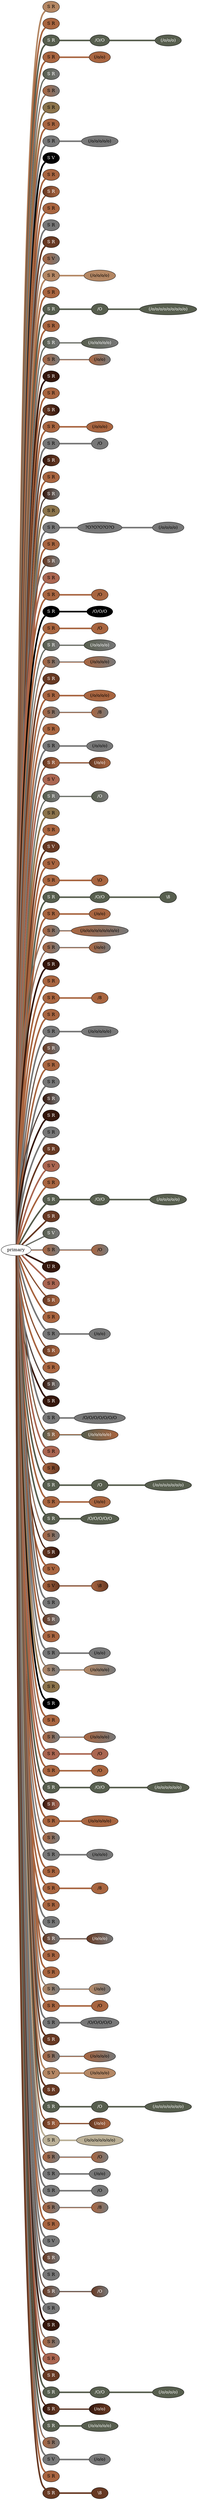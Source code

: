 graph {
 graph [rankdir=LR]
"1" [qtype="pendant_node", pendant_colors="#B48764", pendant_ply="S", pendant_attach="R", pendant_length="28.0", label="S R", style=filled, fillcolor="#B48764", fontcolor="#000000"]
"primary" -- "1" [qtype="pendant_link",penwidth=5,color="#B48764"]
"2" [qtype="pendant_node", pendant_colors="#A86540", pendant_ply="S", pendant_attach="R", pendant_length="21.0", label="S R", style=filled, fillcolor="#A86540", fontcolor="#000000"]
"primary" -- "2" [qtype="pendant_link",penwidth=5,color="#A86540"]
"3" [qtype="pendant_node", pendant_colors="#575E4E", pendant_ply="S", pendant_attach="R", pendant_length="37.0", label="S R", style=filled, fillcolor="#575E4E", fontcolor="#ffffff"]
"primary" -- "3" [qtype="pendant_link",penwidth=5,color="#575E4E"]
"3:0" [qtype="knot_node", knot_value="2", knot_type="S", knot_position="13.0", knot_spin="S", label="/O/O", style=filled, fillcolor="#575E4E" , fontcolor="#ffffff"]
"3" -- "3:0" [qtype="knot_link",penwidth=5,color="#575E4E"]
"3:1" [qtype="knot_node", knot_value="3", knot_type="L", knot_position="35.5", knot_spin="S", label="(/o/o/o)", style=filled, fillcolor="#575E4E" , fontcolor="#ffffff"]
"3:0" -- "3:1" [qtype="knot_link",penwidth=5,color="#575E4E"]
"4" [qtype="pendant_node", pendant_colors="#A86540", pendant_ply="S", pendant_attach="R", pendant_length="54.5", label="S R", style=filled, fillcolor="#A86540", fontcolor="#000000"]
"primary" -- "4" [qtype="pendant_link",penwidth=5,color="#A86540"]
"4:0" [qtype="knot_node", knot_value="2", knot_type="L", knot_position="36.0", knot_spin="S", label="(/o/o)", style=filled, fillcolor="#A86540" , fontcolor="#000000"]
"4" -- "4:0" [qtype="knot_link",penwidth=5,color="#A86540"]
"5" [qtype="pendant_node", pendant_colors="#575E4E:#777777", pendant_ply="S", pendant_attach="R", pendant_length="29.0", label="S R", style=filled, fillcolor="#575E4E:#777777", fontcolor="#ffffff"]
"primary" -- "5" [qtype="pendant_link",penwidth=2,color="#575E4E:#777777"]
"6" [qtype="pendant_node", pendant_colors="#A86540:#777777", pendant_ply="S", pendant_attach="R", pendant_length="24.0", label="S R", style=filled, fillcolor="#A86540:#777777", fontcolor="#000000"]
"primary" -- "6" [qtype="pendant_link",penwidth=2,color="#A86540:#777777"]
"7" [qtype="pendant_node", pendant_colors="#8B734B", pendant_ply="S", pendant_attach="R", pendant_length="26.5", label="S R", style=filled, fillcolor="#8B734B", fontcolor="#000000"]
"primary" -- "7" [qtype="pendant_link",penwidth=5,color="#8B734B"]
"8" [qtype="pendant_node", pendant_colors="#A86540", pendant_ply="S", pendant_attach="R", pendant_length="33.0", label="S R", style=filled, fillcolor="#A86540", fontcolor="#000000"]
"primary" -- "8" [qtype="pendant_link",penwidth=5,color="#A86540"]
"9" [qtype="pendant_node", pendant_colors="#777777", pendant_ply="S", pendant_attach="R", pendant_length="52.5", label="S R", style=filled, fillcolor="#777777", fontcolor="#000000"]
"primary" -- "9" [qtype="pendant_link",penwidth=5,color="#777777"]
"9:0" [qtype="knot_node", knot_value="5", knot_type="L", knot_position="34.0", knot_spin="S", label="(/o/o/o/o/o)", style=filled, fillcolor="#777777" , fontcolor="#000000"]
"9" -- "9:0" [qtype="knot_link",penwidth=5,color="#777777"]
"10" [qtype="pendant_node", pendant_colors="#000000", pendant_ply="S", pendant_attach="V", pendant_length="2.5", label="S V", style=filled, fillcolor="#000000", fontcolor="#ffffff"]
"primary" -- "10" [qtype="pendant_link",penwidth=5,color="#000000"]
"11" [qtype="pendant_node", pendant_colors="#A86540", pendant_ply="S", pendant_attach="R", pendant_length="9.0", label="S R", style=filled, fillcolor="#A86540", fontcolor="#000000"]
"primary" -- "11" [qtype="pendant_link",penwidth=5,color="#A86540"]
"12" [qtype="pendant_node", pendant_colors="#673923:#A86540", pendant_ply="S", pendant_attach="R", pendant_length="3.0", label="S R", style=filled, fillcolor="#673923:#A86540", fontcolor="#ffffff"]
"primary" -- "12" [qtype="pendant_link",penwidth=2,color="#673923:#A86540"]
"13" [qtype="pendant_node", pendant_colors="#A86540", pendant_ply="S", pendant_attach="R", pendant_length="0.5", label="S R", style=filled, fillcolor="#A86540", fontcolor="#000000"]
"primary" -- "13" [qtype="pendant_link",penwidth=5,color="#A86540"]
"14" [qtype="pendant_node", pendant_colors="#777777", pendant_ply="S", pendant_attach="R", pendant_length="4.5", label="S R", style=filled, fillcolor="#777777", fontcolor="#000000"]
"primary" -- "14" [qtype="pendant_link",penwidth=5,color="#777777"]
"15" [qtype="pendant_node", pendant_colors="#673923", pendant_ply="S", pendant_attach="R", pendant_length="5.0", label="S R", style=filled, fillcolor="#673923", fontcolor="#ffffff"]
"primary" -- "15" [qtype="pendant_link",penwidth=5,color="#673923"]
"16" [qtype="pendant_node", pendant_colors="#A86540:#777777", pendant_ply="S", pendant_attach="V", pendant_length="29.0", label="S V", style=filled, fillcolor="#A86540:#777777", fontcolor="#000000"]
"primary" -- "16" [qtype="pendant_link",penwidth=2,color="#A86540:#777777"]
"17" [qtype="pendant_node", pendant_colors="#B48764", pendant_ply="S", pendant_attach="R", pendant_length="40.0", label="S R", style=filled, fillcolor="#B48764", fontcolor="#000000"]
"primary" -- "17" [qtype="pendant_link",penwidth=5,color="#B48764"]
"17:0" [qtype="knot_node", knot_value="4", knot_type="L", knot_position="35.5", knot_spin="S", label="(/o/o/o/o)", style=filled, fillcolor="#B48764" , fontcolor="#000000"]
"17" -- "17:0" [qtype="knot_link",penwidth=5,color="#B48764"]
"18" [qtype="pendant_node", pendant_colors="#A86540", pendant_ply="S", pendant_attach="R", pendant_length="1.5", label="S R", style=filled, fillcolor="#A86540", fontcolor="#000000"]
"primary" -- "18" [qtype="pendant_link",penwidth=5,color="#A86540"]
"19" [qtype="pendant_node", pendant_colors="#575E4E", pendant_ply="S", pendant_attach="R", pendant_length="52.0", label="S R", style=filled, fillcolor="#575E4E", fontcolor="#ffffff"]
"primary" -- "19" [qtype="pendant_link",penwidth=5,color="#575E4E"]
"19:0" [qtype="knot_node", knot_value="1", knot_type="S", knot_position="13.0", knot_spin="S", label="/O", style=filled, fillcolor="#575E4E" , fontcolor="#ffffff"]
"19" -- "19:0" [qtype="knot_link",penwidth=5,color="#575E4E"]
"19:1" [qtype="knot_node", knot_value="9", knot_type="L", knot_position="32.0", knot_spin="S", label="(/o/o/o/o/o/o/o/o/o)", style=filled, fillcolor="#575E4E" , fontcolor="#ffffff"]
"19:0" -- "19:1" [qtype="knot_link",penwidth=5,color="#575E4E"]
"20" [qtype="pendant_node", pendant_colors="#A86540", pendant_ply="S", pendant_attach="R", pendant_length="48.0", label="S R", style=filled, fillcolor="#A86540", fontcolor="#000000"]
"primary" -- "20" [qtype="pendant_link",penwidth=5,color="#A86540"]
"21" [qtype="pendant_node", pendant_colors="#575E4E:#777777", pendant_ply="S", pendant_attach="R", pendant_length="42.5", label="S R", style=filled, fillcolor="#575E4E:#777777", fontcolor="#ffffff"]
"primary" -- "21" [qtype="pendant_link",penwidth=2,color="#575E4E:#777777"]
"21:0" [qtype="knot_node", knot_value="5", knot_type="L", knot_position="36.5", knot_spin="S", label="(/o/o/o/o/o)", style=filled, fillcolor="#575E4E:#777777" , fontcolor="#ffffff"]
"21" -- "21:0" [qtype="knot_link",penwidth=2,color="#575E4E:#777777"]
"22" [qtype="pendant_node", pendant_colors="#A86540:#777777", pendant_ply="S", pendant_attach="R", pendant_length="40.0", label="S R", style=filled, fillcolor="#A86540:#777777", fontcolor="#000000"]
"primary" -- "22" [qtype="pendant_link",penwidth=2,color="#A86540:#777777"]
"22:0" [qtype="knot_node", knot_value="2", knot_type="L", knot_position="36.0", knot_spin="S", label="(/o/o)", style=filled, fillcolor="#A86540:#777777" , fontcolor="#000000"]
"22" -- "22:0" [qtype="knot_link",penwidth=2,color="#A86540:#777777"]
"23" [qtype="pendant_node", pendant_colors="#35170C", pendant_ply="S", pendant_attach="R", pendant_length="19.0", label="S R", style=filled, fillcolor="#35170C", fontcolor="#ffffff"]
"primary" -- "23" [qtype="pendant_link",penwidth=5,color="#35170C"]
"24" [qtype="pendant_node", pendant_colors="#A86540", pendant_ply="S", pendant_attach="R", pendant_length="2.0", label="S R", style=filled, fillcolor="#A86540", fontcolor="#000000"]
"primary" -- "24" [qtype="pendant_link",penwidth=5,color="#A86540"]
"25" [qtype="pendant_node", pendant_colors="#673923:#35170C", pendant_ply="S", pendant_attach="R", pendant_length="4.0", label="S R", style=filled, fillcolor="#673923:#35170C", fontcolor="#ffffff"]
"primary" -- "25" [qtype="pendant_link",penwidth=2,color="#673923:#35170C"]
"26" [qtype="pendant_node", pendant_colors="#A86540", pendant_ply="S", pendant_attach="R", pendant_length="44.0", label="S R", style=filled, fillcolor="#A86540", fontcolor="#000000"]
"primary" -- "26" [qtype="pendant_link",penwidth=5,color="#A86540"]
"26:0" [qtype="knot_node", knot_value="3", knot_type="L", knot_position="33.0", knot_spin="S", label="(/o/o/o)", style=filled, fillcolor="#A86540" , fontcolor="#000000"]
"26" -- "26:0" [qtype="knot_link",penwidth=5,color="#A86540"]
"27" [qtype="pendant_node", pendant_colors="#777777", pendant_ply="S", pendant_attach="R", pendant_length="52.0", label="S R", style=filled, fillcolor="#777777", fontcolor="#000000"]
"primary" -- "27" [qtype="pendant_link",penwidth=5,color="#777777"]
"27:0" [qtype="knot_node", knot_value="1", knot_type="S", knot_position="34.5", knot_spin="S", label="/O", style=filled, fillcolor="#777777" , fontcolor="#000000"]
"27" -- "27:0" [qtype="knot_link",penwidth=5,color="#777777"]
"28" [qtype="pendant_node", pendant_colors="#35170C:#673923", pendant_ply="S", pendant_attach="R", pendant_length="10.0", label="S R", style=filled, fillcolor="#35170C:#673923", fontcolor="#ffffff"]
"primary" -- "28" [qtype="pendant_link",penwidth=2,color="#35170C:#673923"]
"29" [qtype="pendant_node", pendant_colors="#A86540", pendant_ply="S", pendant_attach="R", pendant_length="45.5", label="S R", style=filled, fillcolor="#A86540", fontcolor="#000000"]
"primary" -- "29" [qtype="pendant_link",penwidth=5,color="#A86540"]
"30" [qtype="pendant_node", pendant_colors="#35170C:#777777", pendant_ply="S", pendant_attach="R", pendant_length="8.0", label="S R", style=filled, fillcolor="#35170C:#777777", fontcolor="#ffffff"]
"primary" -- "30" [qtype="pendant_link",penwidth=2,color="#35170C:#777777"]
"31" [qtype="pendant_node", pendant_colors="#8B734B", pendant_ply="S", pendant_attach="R", pendant_length="16.5", label="S R", style=filled, fillcolor="#8B734B", fontcolor="#000000"]
"primary" -- "31" [qtype="pendant_link",penwidth=5,color="#8B734B"]
"32" [qtype="pendant_node", pendant_colors="#777777", pendant_ply="S", pendant_attach="R", pendant_length="42.0", label="S R", style=filled, fillcolor="#777777", fontcolor="#000000"]
"primary" -- "32" [qtype="pendant_link",penwidth=5,color="#777777"]
"32:0" [qtype="knot_node", knot_value="5", knot_type="S", knot_position="12.5", knot_spin="SSSSZ", label="?O?O?O?O?O", style=filled, fillcolor="#777777" , fontcolor="#000000"]
"32" -- "32:0" [qtype="knot_link",penwidth=5,color="#777777"]
"32:1" [qtype="knot_node", knot_value="4", knot_type="L", knot_position="35.0", knot_spin="S", label="(/o/o/o/o)", style=filled, fillcolor="#777777" , fontcolor="#000000"]
"32:0" -- "32:1" [qtype="knot_link",penwidth=5,color="#777777"]
"33" [qtype="pendant_node", pendant_colors="#A86540", pendant_ply="S", pendant_attach="R", pendant_length="3.5", label="S R", style=filled, fillcolor="#A86540", fontcolor="#000000"]
"primary" -- "33" [qtype="pendant_link",penwidth=5,color="#A86540"]
"34" [qtype="pendant_node", pendant_colors="#673923:#777777", pendant_ply="S", pendant_attach="R", pendant_length="16.5", label="S R", style=filled, fillcolor="#673923:#777777", fontcolor="#ffffff"]
"primary" -- "34" [qtype="pendant_link",penwidth=2,color="#673923:#777777"]
"35" [qtype="pendant_node", pendant_colors="#AA6651", pendant_ply="S", pendant_attach="R", pendant_length="16.0", label="S R", style=filled, fillcolor="#AA6651", fontcolor="#000000"]
"primary" -- "35" [qtype="pendant_link",penwidth=5,color="#AA6651"]
"36" [qtype="pendant_node", pendant_colors="#A86540", pendant_ply="S", pendant_attach="R", pendant_length="38.5", label="S R", style=filled, fillcolor="#A86540", fontcolor="#000000"]
"primary" -- "36" [qtype="pendant_link",penwidth=5,color="#A86540"]
"36:0" [qtype="knot_node", knot_value="1", knot_type="S", knot_position="34.0", knot_spin="S", label="/O", style=filled, fillcolor="#A86540" , fontcolor="#000000"]
"36" -- "36:0" [qtype="knot_link",penwidth=5,color="#A86540"]
"37" [qtype="pendant_node", pendant_colors="#000000", pendant_ply="S", pendant_attach="R", pendant_length="44.5", label="S R", style=filled, fillcolor="#000000", fontcolor="#ffffff"]
"primary" -- "37" [qtype="pendant_link",penwidth=5,color="#000000"]
"37:0" [qtype="knot_node", knot_value="3", knot_type="S", knot_position="11.5", knot_spin="S", label="/O/O/O", style=filled, fillcolor="#000000" , fontcolor="#ffffff"]
"37" -- "37:0" [qtype="knot_link",penwidth=5,color="#000000"]
"38" [qtype="pendant_node", pendant_colors="#A86540", pendant_ply="S", pendant_attach="R", pendant_length="39.5", label="S R", style=filled, fillcolor="#A86540", fontcolor="#000000"]
"primary" -- "38" [qtype="pendant_link",penwidth=5,color="#A86540"]
"38:0" [qtype="knot_node", knot_value="1", knot_type="S", knot_position="32.5", knot_spin="S", label="/O", style=filled, fillcolor="#A86540" , fontcolor="#000000"]
"38" -- "38:0" [qtype="knot_link",penwidth=5,color="#A86540"]
"39" [qtype="pendant_node", pendant_colors="#575E4E:#777777", pendant_ply="S", pendant_attach="R", pendant_length="45.0", label="S R", style=filled, fillcolor="#575E4E:#777777", fontcolor="#ffffff"]
"primary" -- "39" [qtype="pendant_link",penwidth=2,color="#575E4E:#777777"]
"39:0" [qtype="knot_node", knot_value="4", knot_type="L", knot_position="31.5", knot_spin="S", label="(/o/o/o/o)", style=filled, fillcolor="#575E4E:#777777" , fontcolor="#ffffff"]
"39" -- "39:0" [qtype="knot_link",penwidth=2,color="#575E4E:#777777"]
"40" [qtype="pendant_node", pendant_colors="#A86540:#777777", pendant_ply="S", pendant_attach="R", pendant_length="42.0", label="S R", style=filled, fillcolor="#A86540:#777777", fontcolor="#000000"]
"primary" -- "40" [qtype="pendant_link",penwidth=2,color="#A86540:#777777"]
"40:0" [qtype="knot_node", knot_value="4", knot_type="L", knot_position="32.0", knot_spin="S", label="(/o/o/o/o)", style=filled, fillcolor="#A86540:#777777" , fontcolor="#000000"]
"40" -- "40:0" [qtype="knot_link",penwidth=2,color="#A86540:#777777"]
"41" [qtype="pendant_node", pendant_colors="#673923", pendant_ply="S", pendant_attach="R", pendant_length="2.0", label="S R", style=filled, fillcolor="#673923", fontcolor="#ffffff"]
"primary" -- "41" [qtype="pendant_link",penwidth=5,color="#673923"]
"42" [qtype="pendant_node", pendant_colors="#A86540", pendant_ply="S", pendant_attach="R", pendant_length="49.0", label="S R", style=filled, fillcolor="#A86540", fontcolor="#000000"]
"primary" -- "42" [qtype="pendant_link",penwidth=5,color="#A86540"]
"42:0" [qtype="knot_node", knot_value="4", knot_type="L", knot_position="31.0", knot_spin="S", label="(/o/o/o/o)", style=filled, fillcolor="#A86540" , fontcolor="#000000"]
"42" -- "42:0" [qtype="knot_link",penwidth=5,color="#A86540"]
"43" [qtype="pendant_node", pendant_colors="#A86540:#777777", pendant_ply="S", pendant_attach="R", pendant_length="45.0", label="S R", style=filled, fillcolor="#A86540:#777777", fontcolor="#000000"]
"primary" -- "43" [qtype="pendant_link",penwidth=2,color="#A86540:#777777"]
"43:0" [qtype="knot_node", knot_value="1", knot_type="E", knot_position="30.5", knot_spin="S", label="/8", style=filled, fillcolor="#A86540:#777777" , fontcolor="#000000"]
"43" -- "43:0" [qtype="knot_link",penwidth=2,color="#A86540:#777777"]
"44" [qtype="pendant_node", pendant_colors="#A86540", pendant_ply="S", pendant_attach="R", pendant_length="1.5", label="S R", style=filled, fillcolor="#A86540", fontcolor="#000000"]
"primary" -- "44" [qtype="pendant_link",penwidth=5,color="#A86540"]
"45" [qtype="pendant_node", pendant_colors="#777777", pendant_ply="S", pendant_attach="R", pendant_length="40.5", label="S R", style=filled, fillcolor="#777777", fontcolor="#000000"]
"primary" -- "45" [qtype="pendant_link",penwidth=5,color="#777777"]
"45:0" [qtype="knot_node", knot_value="3", knot_type="L", knot_position="31.0", knot_spin="S", label="(/o/o/o)", style=filled, fillcolor="#777777" , fontcolor="#000000"]
"45" -- "45:0" [qtype="knot_link",penwidth=5,color="#777777"]
"46" [qtype="pendant_node", pendant_colors="#673923:#A86540", pendant_ply="S", pendant_attach="R", pendant_length="39.5", label="S R", style=filled, fillcolor="#673923:#A86540", fontcolor="#ffffff"]
"primary" -- "46" [qtype="pendant_link",penwidth=2,color="#673923:#A86540"]
"46:0" [qtype="knot_node", knot_value="2", knot_type="L", knot_position="32.5", knot_spin="S", label="(/o/o)", style=filled, fillcolor="#673923:#A86540" , fontcolor="#ffffff"]
"46" -- "46:0" [qtype="knot_link",penwidth=2,color="#673923:#A86540"]
"47" [qtype="pendant_node", pendant_colors="#AA6651", pendant_ply="S", pendant_attach="V", pendant_length="8.5", label="S V", style=filled, fillcolor="#AA6651", fontcolor="#000000"]
"primary" -- "47" [qtype="pendant_link",penwidth=5,color="#AA6651"]
"48" [qtype="pendant_node", pendant_colors="#575E4E:#777777", pendant_ply="S", pendant_attach="R", pendant_length="19.0", label="S R", style=filled, fillcolor="#575E4E:#777777", fontcolor="#ffffff"]
"primary" -- "48" [qtype="pendant_link",penwidth=2,color="#575E4E:#777777"]
"48:0" [qtype="knot_node", knot_value="1", knot_type="S", knot_position="12.0", knot_spin="S", label="/O", style=filled, fillcolor="#575E4E:#777777" , fontcolor="#ffffff"]
"48" -- "48:0" [qtype="knot_link",penwidth=2,color="#575E4E:#777777"]
"49" [qtype="pendant_node", pendant_colors="#8B734B", pendant_ply="S", pendant_attach="R", pendant_length="34.5", label="S R", style=filled, fillcolor="#8B734B", fontcolor="#000000"]
"primary" -- "49" [qtype="pendant_link",penwidth=5,color="#8B734B"]
"50" [qtype="pendant_node", pendant_colors="#A86540", pendant_ply="S", pendant_attach="R", pendant_length="20.0", label="S R", style=filled, fillcolor="#A86540", fontcolor="#000000"]
"primary" -- "50" [qtype="pendant_link",penwidth=5,color="#A86540"]
"51" [qtype="pendant_node", pendant_colors="#673923", pendant_ply="S", pendant_attach="V", pendant_length="6.5", label="S V", style=filled, fillcolor="#673923", fontcolor="#ffffff"]
"primary" -- "51" [qtype="pendant_link",penwidth=5,color="#673923"]
"52" [qtype="pendant_node", pendant_colors="#A86540", pendant_ply="S", pendant_attach="V", pendant_length="22.0", label="S V", style=filled, fillcolor="#A86540", fontcolor="#000000"]
"primary" -- "52" [qtype="pendant_link",penwidth=5,color="#A86540"]
"53" [qtype="pendant_node", pendant_colors="#A86540", pendant_ply="S", pendant_attach="R", pendant_length="39.0", label="S R", style=filled, fillcolor="#A86540", fontcolor="#000000"]
"primary" -- "53" [qtype="pendant_link",penwidth=5,color="#A86540"]
"53:0" [qtype="knot_node", knot_value="1", knot_type="S", knot_position="30.5", knot_spin="Z", label="\\O", style=filled, fillcolor="#A86540" , fontcolor="#000000"]
"53" -- "53:0" [qtype="knot_link",penwidth=5,color="#A86540"]
"54" [qtype="pendant_node", pendant_colors="#575E4E", pendant_ply="S", pendant_attach="R", pendant_length="41.0", label="S R", style=filled, fillcolor="#575E4E", fontcolor="#ffffff"]
"primary" -- "54" [qtype="pendant_link",penwidth=5,color="#575E4E"]
"54:0" [qtype="knot_node", knot_value="2", knot_type="S", knot_position="10.5", knot_spin="S", label="/O/O", style=filled, fillcolor="#575E4E" , fontcolor="#ffffff"]
"54" -- "54:0" [qtype="knot_link",penwidth=5,color="#575E4E"]
"54:1" [qtype="knot_node", knot_value="1", knot_type="E", knot_position="30.5", knot_spin="Z", label="\\8", style=filled, fillcolor="#575E4E" , fontcolor="#ffffff"]
"54:0" -- "54:1" [qtype="knot_link",penwidth=5,color="#575E4E"]
"55" [qtype="pendant_node", pendant_colors="#A86540", pendant_ply="S", pendant_attach="R", pendant_length="44.0", label="S R", style=filled, fillcolor="#A86540", fontcolor="#000000"]
"primary" -- "55" [qtype="pendant_link",penwidth=5,color="#A86540"]
"55:0" [qtype="knot_node", knot_value="2", knot_type="L", knot_position="30.0", knot_spin="S", label="(/o/o)", style=filled, fillcolor="#A86540" , fontcolor="#000000"]
"55" -- "55:0" [qtype="knot_link",penwidth=5,color="#A86540"]
"56" [qtype="pendant_node", pendant_colors="#A86540:#777777", pendant_ply="S", pendant_attach="R", pendant_length="38.5", label="S R", style=filled, fillcolor="#A86540:#777777", fontcolor="#000000"]
"primary" -- "56" [qtype="pendant_link",penwidth=2,color="#A86540:#777777"]
"56:0" [qtype="knot_node", knot_value="9", knot_type="L", knot_position="0.0", knot_spin="S", label="(/o/o/o/o/o/o/o/o/o)", style=filled, fillcolor="#A86540:#777777" , fontcolor="#000000"]
"56" -- "56:0" [qtype="knot_link",penwidth=2,color="#A86540:#777777"]
"57" [qtype="pendant_node", pendant_colors="#A86540:#777777", pendant_ply="S", pendant_attach="R", pendant_length="43.5", label="S R", style=filled, fillcolor="#A86540:#777777", fontcolor="#000000"]
"primary" -- "57" [qtype="pendant_link",penwidth=2,color="#A86540:#777777"]
"57:0" [qtype="knot_node", knot_value="2", knot_type="L", knot_position="29.0", knot_spin="S", label="(/o/o)", style=filled, fillcolor="#A86540:#777777" , fontcolor="#000000"]
"57" -- "57:0" [qtype="knot_link",penwidth=2,color="#A86540:#777777"]
"58" [qtype="pendant_node", pendant_colors="#35170C", pendant_ply="S", pendant_attach="R", pendant_length="9.5", label="S R", style=filled, fillcolor="#35170C", fontcolor="#ffffff"]
"primary" -- "58" [qtype="pendant_link",penwidth=5,color="#35170C"]
"59" [qtype="pendant_node", pendant_colors="#A86540", pendant_ply="S", pendant_attach="R", pendant_length="7.5", label="S R", style=filled, fillcolor="#A86540", fontcolor="#000000"]
"primary" -- "59" [qtype="pendant_link",penwidth=5,color="#A86540"]
"60" [qtype="pendant_node", pendant_colors="#A86540", pendant_ply="S", pendant_attach="R", pendant_length="40.0", label="S R", style=filled, fillcolor="#A86540", fontcolor="#000000"]
"primary" -- "60" [qtype="pendant_link",penwidth=5,color="#A86540"]
"60:0" [qtype="knot_node", knot_value="1", knot_type="E", knot_position="27.0", knot_spin="S", label="/8", style=filled, fillcolor="#A86540" , fontcolor="#000000"]
"60" -- "60:0" [qtype="knot_link",penwidth=5,color="#A86540"]
"61" [qtype="pendant_node", pendant_colors="#A86540", pendant_ply="S", pendant_attach="R", pendant_length="3.0", label="S R", style=filled, fillcolor="#A86540", fontcolor="#000000"]
"primary" -- "61" [qtype="pendant_link",penwidth=5,color="#A86540"]
"62" [qtype="pendant_node", pendant_colors="#777777", pendant_ply="S", pendant_attach="R", pendant_length="53.5", label="S R", style=filled, fillcolor="#777777", fontcolor="#000000"]
"primary" -- "62" [qtype="pendant_link",penwidth=5,color="#777777"]
"62:0" [qtype="knot_node", knot_value="5", knot_type="L", knot_position="34.0", knot_spin="S", label="(/o/o/o/o/o)", style=filled, fillcolor="#777777" , fontcolor="#000000"]
"62" -- "62:0" [qtype="knot_link",penwidth=5,color="#777777"]
"63" [qtype="pendant_node", pendant_colors="#673923:#777777", pendant_ply="S", pendant_attach="R", pendant_length="8.0", label="S R", style=filled, fillcolor="#673923:#777777", fontcolor="#ffffff"]
"primary" -- "63" [qtype="pendant_link",penwidth=2,color="#673923:#777777"]
"64" [qtype="pendant_node", pendant_colors="#A86540", pendant_ply="S", pendant_attach="R", pendant_length="26.0", label="S R", style=filled, fillcolor="#A86540", fontcolor="#000000"]
"primary" -- "64" [qtype="pendant_link",penwidth=5,color="#A86540"]
"65" [qtype="pendant_node", pendant_colors="#777777", pendant_ply="S", pendant_attach="R", pendant_length="8.0", label="S R", style=filled, fillcolor="#777777", fontcolor="#000000"]
"primary" -- "65" [qtype="pendant_link",penwidth=5,color="#777777"]
"66" [qtype="pendant_node", pendant_colors="#35170C:#777777", pendant_ply="S", pendant_attach="R", pendant_length="7.5", label="S R", style=filled, fillcolor="#35170C:#777777", fontcolor="#ffffff"]
"primary" -- "66" [qtype="pendant_link",penwidth=2,color="#35170C:#777777"]
"67" [qtype="pendant_node", pendant_colors="#35170C", pendant_ply="S", pendant_attach="R", pendant_length="2.0", label="S R", style=filled, fillcolor="#35170C", fontcolor="#ffffff"]
"primary" -- "67" [qtype="pendant_link",penwidth=5,color="#35170C"]
"68" [qtype="pendant_node", pendant_colors="#777777", pendant_ply="S", pendant_attach="R", pendant_length="7.0", label="S R", style=filled, fillcolor="#777777", fontcolor="#000000"]
"primary" -- "68" [qtype="pendant_link",penwidth=5,color="#777777"]
"69" [qtype="pendant_node", pendant_colors="#673923", pendant_ply="S", pendant_attach="R", pendant_length="6.0", label="S R", style=filled, fillcolor="#673923", fontcolor="#ffffff"]
"primary" -- "69" [qtype="pendant_link",penwidth=5,color="#673923"]
"70" [qtype="pendant_node", pendant_colors="#AA6651", pendant_ply="S", pendant_attach="V", pendant_length="25.0", label="S V", style=filled, fillcolor="#AA6651", fontcolor="#000000"]
"primary" -- "70" [qtype="pendant_link",penwidth=5,color="#AA6651"]
"71" [qtype="pendant_node", pendant_colors="#A86540", pendant_ply="S", pendant_attach="R", pendant_length="13.5", label="S R", style=filled, fillcolor="#A86540", fontcolor="#000000"]
"primary" -- "71" [qtype="pendant_link",penwidth=5,color="#A86540"]
"72" [qtype="pendant_node", pendant_colors="#575E4E", pendant_ply="S", pendant_attach="R", pendant_length="33.0", label="S R", style=filled, fillcolor="#575E4E", fontcolor="#ffffff"]
"primary" -- "72" [qtype="pendant_link",penwidth=5,color="#575E4E"]
"72:0" [qtype="knot_node", knot_value="2", knot_type="S", knot_position="11.5", knot_spin="S", label="/O/O", style=filled, fillcolor="#575E4E" , fontcolor="#ffffff"]
"72" -- "72:0" [qtype="knot_link",penwidth=5,color="#575E4E"]
"72:1" [qtype="knot_node", knot_value="5", knot_type="L", knot_position="32.0", knot_spin="S", label="(/o/o/o/o/o)", style=filled, fillcolor="#575E4E" , fontcolor="#ffffff"]
"72:0" -- "72:1" [qtype="knot_link",penwidth=5,color="#575E4E"]
"73" [qtype="pendant_node", pendant_colors="#673923", pendant_ply="S", pendant_attach="R", pendant_length="0.5", label="S R", style=filled, fillcolor="#673923", fontcolor="#ffffff"]
"primary" -- "73" [qtype="pendant_link",penwidth=5,color="#673923"]
"74" [qtype="pendant_node", pendant_colors="#575E4E:#777777", pendant_ply="S", pendant_attach="V", pendant_length="30.0", label="S V", style=filled, fillcolor="#575E4E:#777777", fontcolor="#ffffff"]
"primary" -- "74" [qtype="pendant_link",penwidth=2,color="#575E4E:#777777"]
"75" [qtype="pendant_node", pendant_colors="#A86540:#777777", pendant_ply="S", pendant_attach="R", pendant_length="43.0", label="S R", style=filled, fillcolor="#A86540:#777777", fontcolor="#000000"]
"primary" -- "75" [qtype="pendant_link",penwidth=2,color="#A86540:#777777"]
"75:0" [qtype="knot_node", knot_value="1", knot_type="S", knot_position="33.0", knot_spin="S", label="/O", style=filled, fillcolor="#A86540:#777777" , fontcolor="#000000"]
"75" -- "75:0" [qtype="knot_link",penwidth=2,color="#A86540:#777777"]
"76" [qtype="pendant_node", pendant_colors="#35170C", pendant_ply="U", pendant_attach="R", pendant_length="0.0", label="U R", style=filled, fillcolor="#35170C", fontcolor="#ffffff"]
"primary" -- "76" [qtype="pendant_link",penwidth=5,color="#35170C"]
"77" [qtype="pendant_node", pendant_colors="#AA6651", pendant_ply="S", pendant_attach="R", pendant_length="1.5", label="S R", style=filled, fillcolor="#AA6651", fontcolor="#000000"]
"primary" -- "77" [qtype="pendant_link",penwidth=5,color="#AA6651"]
"78" [qtype="pendant_node", pendant_colors="#673923:#A86540", pendant_ply="S", pendant_attach="R", pendant_length="2.5", label="S R", style=filled, fillcolor="#673923:#A86540", fontcolor="#ffffff"]
"primary" -- "78" [qtype="pendant_link",penwidth=2,color="#673923:#A86540"]
"79" [qtype="pendant_node", pendant_colors="#A86540", pendant_ply="S", pendant_attach="R", pendant_length="4.0", label="S R", style=filled, fillcolor="#A86540", fontcolor="#000000"]
"primary" -- "79" [qtype="pendant_link",penwidth=5,color="#A86540"]
"80" [qtype="pendant_node", pendant_colors="#777777", pendant_ply="S", pendant_attach="R", pendant_length="34.5", label="S R", style=filled, fillcolor="#777777", fontcolor="#000000"]
"primary" -- "80" [qtype="pendant_link",penwidth=5,color="#777777"]
"80:0" [qtype="knot_node", knot_value="2", knot_type="L", knot_position="31.0", knot_spin="S", label="(/o/o)", style=filled, fillcolor="#777777" , fontcolor="#000000"]
"80" -- "80:0" [qtype="knot_link",penwidth=5,color="#777777"]
"81" [qtype="pendant_node", pendant_colors="#673923:#A86540", pendant_ply="S", pendant_attach="R", pendant_length="10.5", label="S R", style=filled, fillcolor="#673923:#A86540", fontcolor="#ffffff"]
"primary" -- "81" [qtype="pendant_link",penwidth=2,color="#673923:#A86540"]
"82" [qtype="pendant_node", pendant_colors="#A86540", pendant_ply="S", pendant_attach="R", pendant_length="2.0", label="S R", style=filled, fillcolor="#A86540", fontcolor="#000000"]
"primary" -- "82" [qtype="pendant_link",penwidth=5,color="#A86540"]
"83" [qtype="pendant_node", pendant_colors="#35170C:#777777", pendant_ply="S", pendant_attach="R", pendant_length="10.0", label="S R", style=filled, fillcolor="#35170C:#777777", fontcolor="#ffffff"]
"primary" -- "83" [qtype="pendant_link",penwidth=2,color="#35170C:#777777"]
"84" [qtype="pendant_node", pendant_colors="#35170C", pendant_ply="S", pendant_attach="R", pendant_length="0.5", label="S R", style=filled, fillcolor="#35170C", fontcolor="#ffffff"]
"primary" -- "84" [qtype="pendant_link",penwidth=5,color="#35170C"]
"85" [qtype="pendant_node", pendant_colors="#777777", pendant_ply="S", pendant_attach="R", pendant_length="18.0", label="S R", style=filled, fillcolor="#777777", fontcolor="#000000"]
"primary" -- "85" [qtype="pendant_link",penwidth=5,color="#777777"]
"85:0" [qtype="knot_node", knot_value="7", knot_type="S", knot_position="12.0", knot_spin="S", label="/O/O/O/O/O/O/O", style=filled, fillcolor="#777777" , fontcolor="#000000"]
"85" -- "85:0" [qtype="knot_link",penwidth=5,color="#777777"]
"86" [qtype="pendant_node", pendant_colors="#575E4E:#A86540", pendant_ply="S", pendant_attach="R", pendant_length="45.5", label="S R", style=filled, fillcolor="#575E4E:#A86540", fontcolor="#ffffff"]
"primary" -- "86" [qtype="pendant_link",penwidth=2,color="#575E4E:#A86540"]
"86:0" [qtype="knot_node", knot_value="5", knot_type="L", knot_position="30.0", knot_spin="S", label="(/o/o/o/o/o)", style=filled, fillcolor="#575E4E:#A86540" , fontcolor="#ffffff"]
"86" -- "86:0" [qtype="knot_link",penwidth=2,color="#575E4E:#A86540"]
"87" [qtype="pendant_node", pendant_colors="#AA6651", pendant_ply="S", pendant_attach="R", pendant_length="4.0", label="S R", style=filled, fillcolor="#AA6651", fontcolor="#000000"]
"primary" -- "87" [qtype="pendant_link",penwidth=5,color="#AA6651"]
"88" [qtype="pendant_node", pendant_colors="#A86540:#673923", pendant_ply="S", pendant_attach="R", pendant_length="16.0", label="S R", style=filled, fillcolor="#A86540:#673923", fontcolor="#000000"]
"primary" -- "88" [qtype="pendant_link",penwidth=2,color="#A86540:#673923"]
"89" [qtype="pendant_node", pendant_colors="#575E4E", pendant_ply="S", pendant_attach="R", pendant_length="38.5", label="S R", style=filled, fillcolor="#575E4E", fontcolor="#ffffff"]
"primary" -- "89" [qtype="pendant_link",penwidth=5,color="#575E4E"]
"89:0" [qtype="knot_node", knot_value="1", knot_type="S", knot_position="12.5", knot_spin="S", label="/O", style=filled, fillcolor="#575E4E" , fontcolor="#ffffff"]
"89" -- "89:0" [qtype="knot_link",penwidth=5,color="#575E4E"]
"89:1" [qtype="knot_node", knot_value="7", knot_type="L", knot_position="28.5", knot_spin="S", label="(/o/o/o/o/o/o/o)", style=filled, fillcolor="#575E4E" , fontcolor="#ffffff"]
"89:0" -- "89:1" [qtype="knot_link",penwidth=5,color="#575E4E"]
"90" [qtype="pendant_node", pendant_colors="#A86540", pendant_ply="S", pendant_attach="R", pendant_length="43.0", label="S R", style=filled, fillcolor="#A86540", fontcolor="#000000"]
"primary" -- "90" [qtype="pendant_link",penwidth=5,color="#A86540"]
"90:0" [qtype="knot_node", knot_value="2", knot_type="L", knot_position="28.0", knot_spin="S", label="(/o/o)", style=filled, fillcolor="#A86540" , fontcolor="#000000"]
"90" -- "90:0" [qtype="knot_link",penwidth=5,color="#A86540"]
"91" [qtype="pendant_node", pendant_colors="#575E4E", pendant_ply="S", pendant_attach="R", pendant_length="50.0", label="S R", style=filled, fillcolor="#575E4E", fontcolor="#ffffff"]
"primary" -- "91" [qtype="pendant_link",penwidth=5,color="#575E4E"]
"91:0" [qtype="knot_node", knot_value="5", knot_type="S", knot_position="30.5", knot_spin="S", label="/O/O/O/O/O", style=filled, fillcolor="#575E4E" , fontcolor="#ffffff"]
"91" -- "91:0" [qtype="knot_link",penwidth=5,color="#575E4E"]
"92" [qtype="pendant_node", pendant_colors="#A86540:#777777", pendant_ply="S", pendant_attach="R", pendant_length="28.0", label="S R", style=filled, fillcolor="#A86540:#777777", fontcolor="#000000"]
"primary" -- "92" [qtype="pendant_link",penwidth=2,color="#A86540:#777777"]
"93" [qtype="pendant_node", pendant_colors="#673923:#35170C", pendant_ply="S", pendant_attach="R", pendant_length="0.5", label="S R", style=filled, fillcolor="#673923:#35170C", fontcolor="#ffffff"]
"primary" -- "93" [qtype="pendant_link",penwidth=2,color="#673923:#35170C"]
"94" [qtype="pendant_node", pendant_colors="#A86540", pendant_ply="S", pendant_attach="V", pendant_length="4.5", label="S V", style=filled, fillcolor="#A86540", fontcolor="#000000"]
"primary" -- "94" [qtype="pendant_link",penwidth=5,color="#A86540"]
"95" [qtype="pendant_node", pendant_colors="#A86540:#673923", pendant_ply="S", pendant_attach="V", pendant_length="44.0", label="S V", style=filled, fillcolor="#A86540:#673923", fontcolor="#000000"]
"primary" -- "95" [qtype="pendant_link",penwidth=2,color="#A86540:#673923"]
"95:0" [qtype="knot_node", knot_value="1", knot_type="E", knot_position="27.0", knot_spin="Z", label="\\8", style=filled, fillcolor="#A86540:#673923" , fontcolor="#000000"]
"95" -- "95:0" [qtype="knot_link",penwidth=2,color="#A86540:#673923"]
"96" [qtype="pendant_node", pendant_colors="#777777", pendant_ply="S", pendant_attach="R", pendant_length="17.0", label="S R", style=filled, fillcolor="#777777", fontcolor="#000000"]
"primary" -- "96" [qtype="pendant_link",penwidth=5,color="#777777"]
"97" [qtype="pendant_node", pendant_colors="#673923:#777777", pendant_ply="S", pendant_attach="R", pendant_length="11.5", label="S R", style=filled, fillcolor="#673923:#777777", fontcolor="#ffffff"]
"primary" -- "97" [qtype="pendant_link",penwidth=2,color="#673923:#777777"]
"98" [qtype="pendant_node", pendant_colors="#A86540", pendant_ply="S", pendant_attach="R", pendant_length="14.5", label="S R", style=filled, fillcolor="#A86540", fontcolor="#000000"]
"primary" -- "98" [qtype="pendant_link",penwidth=5,color="#A86540"]
"99" [qtype="pendant_node", pendant_colors="#777777", pendant_ply="S", pendant_attach="R", pendant_length="50.0", label="S R", style=filled, fillcolor="#777777", fontcolor="#000000"]
"primary" -- "99" [qtype="pendant_link",penwidth=5,color="#777777"]
"99:0" [qtype="knot_node", knot_value="2", knot_type="L", knot_position="28.5", knot_spin="S", label="(/o/o)", style=filled, fillcolor="#777777" , fontcolor="#000000"]
"99" -- "99:0" [qtype="knot_link",penwidth=5,color="#777777"]
"100" [qtype="pendant_node", pendant_colors="#B48764:#777777", pendant_ply="S", pendant_attach="R", pendant_length="32.0", label="S R", style=filled, fillcolor="#B48764:#777777", fontcolor="#000000"]
"primary" -- "100" [qtype="pendant_link",penwidth=2,color="#B48764:#777777"]
"100:0" [qtype="knot_node", knot_value="4", knot_type="L", knot_position="31.0", knot_spin="S", label="(/o/o/o/o)", style=filled, fillcolor="#B48764:#777777" , fontcolor="#000000"]
"100" -- "100:0" [qtype="knot_link",penwidth=2,color="#B48764:#777777"]
"101" [qtype="pendant_node", pendant_colors="#8B734B", pendant_ply="S", pendant_attach="R", pendant_length="54.0", label="S R", style=filled, fillcolor="#8B734B", fontcolor="#000000"]
"primary" -- "101" [qtype="pendant_link",penwidth=5,color="#8B734B"]
"102" [qtype="pendant_node", pendant_colors="#000000", pendant_ply="S", pendant_attach="R", pendant_length="37.5", label="S R", style=filled, fillcolor="#000000", fontcolor="#ffffff"]
"primary" -- "102" [qtype="pendant_link",penwidth=5,color="#000000"]
"103" [qtype="pendant_node", pendant_colors="#A86540", pendant_ply="S", pendant_attach="R", pendant_length="15.0", label="S R", style=filled, fillcolor="#A86540", fontcolor="#000000"]
"primary" -- "103" [qtype="pendant_link",penwidth=5,color="#A86540"]
"104" [qtype="pendant_node", pendant_colors="#A86540:#777777", pendant_ply="S", pendant_attach="R", pendant_length="40.0", label="S R", style=filled, fillcolor="#A86540:#777777", fontcolor="#000000"]
"primary" -- "104" [qtype="pendant_link",penwidth=2,color="#A86540:#777777"]
"104:0" [qtype="knot_node", knot_value="4", knot_type="L", knot_position="32.0", knot_spin="S", label="(/o/o/o/o)", style=filled, fillcolor="#A86540:#777777" , fontcolor="#000000"]
"104" -- "104:0" [qtype="knot_link",penwidth=2,color="#A86540:#777777"]
"105" [qtype="pendant_node", pendant_colors="#AA6651", pendant_ply="S", pendant_attach="R", pendant_length="38.5", label="S R", style=filled, fillcolor="#AA6651", fontcolor="#000000"]
"primary" -- "105" [qtype="pendant_link",penwidth=5,color="#AA6651"]
"105:0" [qtype="knot_node", knot_value="1", knot_type="S", knot_position="29.0", knot_spin="S", label="/O", style=filled, fillcolor="#AA6651" , fontcolor="#000000"]
"105" -- "105:0" [qtype="knot_link",penwidth=5,color="#AA6651"]
"106" [qtype="pendant_node", pendant_colors="#A86540", pendant_ply="S", pendant_attach="R", pendant_length="60.5", label="S R", style=filled, fillcolor="#A86540", fontcolor="#000000"]
"primary" -- "106" [qtype="pendant_link",penwidth=5,color="#A86540"]
"106:0" [qtype="knot_node", knot_value="1", knot_type="S", knot_position="30.0", knot_spin="S", label="/O", style=filled, fillcolor="#A86540" , fontcolor="#000000"]
"106" -- "106:0" [qtype="knot_link",penwidth=5,color="#A86540"]
"107" [qtype="pendant_node", pendant_colors="#575E4E", pendant_ply="S", pendant_attach="R", pendant_length="39.0", label="S R", style=filled, fillcolor="#575E4E", fontcolor="#ffffff"]
"primary" -- "107" [qtype="pendant_link",penwidth=5,color="#575E4E"]
"107:0" [qtype="knot_node", knot_value="2", knot_type="S", knot_position="10.5", knot_spin="S", label="/O/O", style=filled, fillcolor="#575E4E" , fontcolor="#ffffff"]
"107" -- "107:0" [qtype="knot_link",penwidth=5,color="#575E4E"]
"107:1" [qtype="knot_node", knot_value="6", knot_type="L", knot_position="26.5", knot_spin="S", label="(/o/o/o/o/o/o)", style=filled, fillcolor="#575E4E" , fontcolor="#ffffff"]
"107:0" -- "107:1" [qtype="knot_link",penwidth=5,color="#575E4E"]
"108" [qtype="pendant_node", pendant_colors="#35170C:#AA6651", pendant_ply="S", pendant_attach="R", pendant_length="18.5", label="S R", style=filled, fillcolor="#35170C:#AA6651", fontcolor="#ffffff"]
"primary" -- "108" [qtype="pendant_link",penwidth=2,color="#35170C:#AA6651"]
"109" [qtype="pendant_node", pendant_colors="#A86540", pendant_ply="S", pendant_attach="R", pendant_length="48.0", label="S R", style=filled, fillcolor="#A86540", fontcolor="#000000"]
"primary" -- "109" [qtype="pendant_link",penwidth=5,color="#A86540"]
"109:0" [qtype="knot_node", knot_value="5", knot_type="L", knot_position="32.0", knot_spin="S", label="(/o/o/o/o/o)", style=filled, fillcolor="#A86540" , fontcolor="#000000"]
"109" -- "109:0" [qtype="knot_link",penwidth=5,color="#A86540"]
"110" [qtype="pendant_node", pendant_colors="#A86540:#777777", pendant_ply="S", pendant_attach="R", pendant_length="56.0", label="S R", style=filled, fillcolor="#A86540:#777777", fontcolor="#000000"]
"primary" -- "110" [qtype="pendant_link",penwidth=2,color="#A86540:#777777"]
"111" [qtype="pendant_node", pendant_colors="#777777", pendant_ply="S", pendant_attach="R", pendant_length="53.5", label="S R", style=filled, fillcolor="#777777", fontcolor="#000000"]
"primary" -- "111" [qtype="pendant_link",penwidth=5,color="#777777"]
"111:0" [qtype="knot_node", knot_value="3", knot_type="L", knot_position="30.0", knot_spin="S", label="(/o/o/o)", style=filled, fillcolor="#777777" , fontcolor="#000000"]
"111" -- "111:0" [qtype="knot_link",penwidth=5,color="#777777"]
"112" [qtype="pendant_node", pendant_colors="#A86540", pendant_ply="S", pendant_attach="R", pendant_length="21.0", label="S R", style=filled, fillcolor="#A86540", fontcolor="#000000"]
"primary" -- "112" [qtype="pendant_link",penwidth=5,color="#A86540"]
"113" [qtype="pendant_node", pendant_colors="#A86540", pendant_ply="S", pendant_attach="R", pendant_length="58.5", label="S R", style=filled, fillcolor="#A86540", fontcolor="#000000"]
"primary" -- "113" [qtype="pendant_link",penwidth=5,color="#A86540"]
"113:0" [qtype="knot_node", knot_value="1", knot_type="E", knot_position="30.0", knot_spin="S", label="/8", style=filled, fillcolor="#A86540" , fontcolor="#000000"]
"113" -- "113:0" [qtype="knot_link",penwidth=5,color="#A86540"]
"114" [qtype="pendant_node", pendant_colors="#A86540", pendant_ply="S", pendant_attach="R", pendant_length="1.0", label="S R", style=filled, fillcolor="#A86540", fontcolor="#000000"]
"primary" -- "114" [qtype="pendant_link",penwidth=5,color="#A86540"]
"115" [qtype="pendant_node", pendant_colors="#777777", pendant_ply="S", pendant_attach="R", pendant_length="18.0", label="S R", style=filled, fillcolor="#777777", fontcolor="#000000"]
"primary" -- "115" [qtype="pendant_link",penwidth=5,color="#777777"]
"116" [qtype="pendant_node", pendant_colors="#673923:#777777", pendant_ply="S", pendant_attach="R", pendant_length="55.5", label="S R", style=filled, fillcolor="#673923:#777777", fontcolor="#ffffff"]
"primary" -- "116" [qtype="pendant_link",penwidth=2,color="#673923:#777777"]
"116:0" [qtype="knot_node", knot_value="3", knot_type="L", knot_position="27.5", knot_spin="S", label="(/o/o/o)", style=filled, fillcolor="#673923:#777777" , fontcolor="#ffffff"]
"116" -- "116:0" [qtype="knot_link",penwidth=2,color="#673923:#777777"]
"117" [qtype="pendant_node", pendant_colors="#A86540", pendant_ply="S", pendant_attach="R", pendant_length="3.0", label="S R", style=filled, fillcolor="#A86540", fontcolor="#000000"]
"primary" -- "117" [qtype="pendant_link",penwidth=5,color="#A86540"]
"118" [qtype="pendant_node", pendant_colors="#A86540", pendant_ply="S", pendant_attach="R", pendant_length="7.0", label="S R", style=filled, fillcolor="#A86540", fontcolor="#000000"]
"primary" -- "118" [qtype="pendant_link",penwidth=5,color="#A86540"]
"119" [qtype="pendant_node", pendant_colors="#B48764:#777777", pendant_ply="S", pendant_attach="R", pendant_length="51.0", label="S R", style=filled, fillcolor="#B48764:#777777", fontcolor="#000000"]
"primary" -- "119" [qtype="pendant_link",penwidth=2,color="#B48764:#777777"]
"119:0" [qtype="knot_node", knot_value="2", knot_type="L", knot_position="27.0", knot_spin="S", label="(/o/o)", style=filled, fillcolor="#B48764:#777777" , fontcolor="#000000"]
"119" -- "119:0" [qtype="knot_link",penwidth=2,color="#B48764:#777777"]
"120" [qtype="pendant_node", pendant_colors="#A86540", pendant_ply="S", pendant_attach="R", pendant_length="55.5", label="S R", style=filled, fillcolor="#A86540", fontcolor="#000000"]
"primary" -- "120" [qtype="pendant_link",penwidth=5,color="#A86540"]
"120:0" [qtype="knot_node", knot_value="1", knot_type="S", knot_position="23.0", knot_spin="S", label="/O", style=filled, fillcolor="#A86540" , fontcolor="#000000"]
"120" -- "120:0" [qtype="knot_link",penwidth=5,color="#A86540"]
"121" [qtype="pendant_node", pendant_colors="#777777", pendant_ply="S", pendant_attach="R", pendant_length="15.0", label="S R", style=filled, fillcolor="#777777", fontcolor="#000000"]
"primary" -- "121" [qtype="pendant_link",penwidth=5,color="#777777"]
"121:0" [qtype="knot_node", knot_value="5", knot_type="S", knot_position="10.0", knot_spin="S", label="/O/O/O/O/O", style=filled, fillcolor="#777777" , fontcolor="#000000"]
"121" -- "121:0" [qtype="knot_link",penwidth=5,color="#777777"]
"122" [qtype="pendant_node", pendant_colors="#673923", pendant_ply="S", pendant_attach="R", pendant_length="2.0", label="S R", style=filled, fillcolor="#673923", fontcolor="#ffffff"]
"primary" -- "122" [qtype="pendant_link",penwidth=5,color="#673923"]
"123" [qtype="pendant_node", pendant_colors="#A86540:#777777", pendant_ply="S", pendant_attach="R", pendant_length="73.5", label="S R", style=filled, fillcolor="#A86540:#777777", fontcolor="#000000"]
"primary" -- "123" [qtype="pendant_link",penwidth=2,color="#A86540:#777777"]
"123:0" [qtype="knot_node", knot_value="4", knot_type="L", knot_position="27.0", knot_spin="S", label="(/o/o/o/o)", style=filled, fillcolor="#A86540:#777777" , fontcolor="#000000"]
"123" -- "123:0" [qtype="knot_link",penwidth=2,color="#A86540:#777777"]
"124" [qtype="pendant_node", pendant_colors="#B48764", pendant_ply="S", pendant_attach="V", pendant_length="53.5", label="S V", style=filled, fillcolor="#B48764", fontcolor="#000000"]
"primary" -- "124" [qtype="pendant_link",penwidth=5,color="#B48764"]
"124:0" [qtype="knot_node", knot_value="4", knot_type="L", knot_position="25.0", knot_spin="S", label="(/o/o/o/o)", style=filled, fillcolor="#B48764" , fontcolor="#000000"]
"124" -- "124:0" [qtype="knot_link",penwidth=5,color="#B48764"]
"125" [qtype="pendant_node", pendant_colors="#673923", pendant_ply="S", pendant_attach="R", pendant_length="51.0", label="S R", style=filled, fillcolor="#673923", fontcolor="#ffffff"]
"primary" -- "125" [qtype="pendant_link",penwidth=5,color="#673923"]
"126" [qtype="pendant_node", pendant_colors="#575E4E", pendant_ply="S", pendant_attach="R", pendant_length="48.0", label="S R", style=filled, fillcolor="#575E4E", fontcolor="#ffffff"]
"primary" -- "126" [qtype="pendant_link",penwidth=5,color="#575E4E"]
"126:0" [qtype="knot_node", knot_value="1", knot_type="S", knot_position="10.0", knot_spin="S", label="/O", style=filled, fillcolor="#575E4E" , fontcolor="#ffffff"]
"126" -- "126:0" [qtype="knot_link",penwidth=5,color="#575E4E"]
"126:1" [qtype="knot_node", knot_value="7", knot_type="L", knot_position="26.5", knot_spin="S", label="(/o/o/o/o/o/o/o)", style=filled, fillcolor="#575E4E" , fontcolor="#ffffff"]
"126:0" -- "126:1" [qtype="knot_link",penwidth=5,color="#575E4E"]
"127" [qtype="pendant_node", pendant_colors="#673923:#A86540", pendant_ply="S", pendant_attach="R", pendant_length="52.0", label="S R", style=filled, fillcolor="#673923:#A86540", fontcolor="#ffffff"]
"primary" -- "127" [qtype="pendant_link",penwidth=2,color="#673923:#A86540"]
"127:0" [qtype="knot_node", knot_value="2", knot_type="L", knot_position="25.0", knot_spin="S", label="(/o/o)", style=filled, fillcolor="#673923:#A86540" , fontcolor="#ffffff"]
"127" -- "127:0" [qtype="knot_link",penwidth=2,color="#673923:#A86540"]
"128" [qtype="pendant_node", pendant_colors="#BAAF96", pendant_ply="S", pendant_attach="R", pendant_length="56.5", label="S R", style=filled, fillcolor="#BAAF96", fontcolor="#000000"]
"primary" -- "128" [qtype="pendant_link",penwidth=5,color="#BAAF96"]
"128:0" [qtype="knot_node", knot_value="7", knot_type="L", knot_position="27.0", knot_spin="S", label="(/o/o/o/o/o/o/o)", style=filled, fillcolor="#BAAF96" , fontcolor="#000000"]
"128" -- "128:0" [qtype="knot_link",penwidth=5,color="#BAAF96"]
"129" [qtype="pendant_node", pendant_colors="#A86540:#777777", pendant_ply="S", pendant_attach="R", pendant_length="56.0", label="S R", style=filled, fillcolor="#A86540:#777777", fontcolor="#000000"]
"primary" -- "129" [qtype="pendant_link",penwidth=2,color="#A86540:#777777"]
"129:0" [qtype="knot_node", knot_value="1", knot_type="S", knot_position="26.5", knot_spin="S", label="/O", style=filled, fillcolor="#A86540:#777777" , fontcolor="#000000"]
"129" -- "129:0" [qtype="knot_link",penwidth=2,color="#A86540:#777777"]
"130" [qtype="pendant_node", pendant_colors="#777777", pendant_ply="S", pendant_attach="R", pendant_length="58.5", label="S R", style=filled, fillcolor="#777777", fontcolor="#000000"]
"primary" -- "130" [qtype="pendant_link",penwidth=5,color="#777777"]
"130:0" [qtype="knot_node", knot_value="2", knot_type="L", knot_position="27.5", knot_spin="S", label="(/o/o)", style=filled, fillcolor="#777777" , fontcolor="#000000"]
"130" -- "130:0" [qtype="knot_link",penwidth=5,color="#777777"]
"131" [qtype="pendant_node", pendant_colors="#777777", pendant_ply="S", pendant_attach="R", pendant_length="32.5", label="S R", style=filled, fillcolor="#777777", fontcolor="#000000"]
"primary" -- "131" [qtype="pendant_link",penwidth=5,color="#777777"]
"131:0" [qtype="knot_node", knot_value="1", knot_type="S", knot_position="26.0", knot_spin="S", label="/O", style=filled, fillcolor="#777777" , fontcolor="#000000"]
"131" -- "131:0" [qtype="knot_link",penwidth=5,color="#777777"]
"132" [qtype="pendant_node", pendant_colors="#A86540:#777777", pendant_ply="S", pendant_attach="R", pendant_length="42.0", label="S R", style=filled, fillcolor="#A86540:#777777", fontcolor="#000000"]
"primary" -- "132" [qtype="pendant_link",penwidth=2,color="#A86540:#777777"]
"132:0" [qtype="knot_node", knot_value="1", knot_type="E", knot_position="24.0", knot_spin="S", label="/8", style=filled, fillcolor="#A86540:#777777" , fontcolor="#000000"]
"132" -- "132:0" [qtype="knot_link",penwidth=2,color="#A86540:#777777"]
"133" [qtype="pendant_node", pendant_colors="#A86540", pendant_ply="S", pendant_attach="R", pendant_length="7.0", label="S R", style=filled, fillcolor="#A86540", fontcolor="#000000"]
"primary" -- "133" [qtype="pendant_link",penwidth=5,color="#A86540"]
"134" [qtype="pendant_node", pendant_colors="#777777", pendant_ply="S", pendant_attach="V", pendant_length="19.0", label="S V", style=filled, fillcolor="#777777", fontcolor="#000000"]
"primary" -- "134" [qtype="pendant_link",penwidth=5,color="#777777"]
"135" [qtype="pendant_node", pendant_colors="#673923:#777777", pendant_ply="S", pendant_attach="R", pendant_length="16.0", label="S R", style=filled, fillcolor="#673923:#777777", fontcolor="#ffffff"]
"primary" -- "135" [qtype="pendant_link",penwidth=2,color="#673923:#777777"]
"136" [qtype="pendant_node", pendant_colors="#777777", pendant_ply="S", pendant_attach="R", pendant_length="8.5", label="S R", style=filled, fillcolor="#777777", fontcolor="#000000"]
"primary" -- "136" [qtype="pendant_link",penwidth=5,color="#777777"]
"137" [qtype="pendant_node", pendant_colors="#673923:#777777", pendant_ply="S", pendant_attach="R", pendant_length="37.0", label="S R", style=filled, fillcolor="#673923:#777777", fontcolor="#ffffff"]
"primary" -- "137" [qtype="pendant_link",penwidth=2,color="#673923:#777777"]
"137:0" [qtype="knot_node", knot_value="1", knot_type="S", knot_position="11.5", knot_spin="S", label="/O", style=filled, fillcolor="#673923:#777777" , fontcolor="#ffffff"]
"137" -- "137:0" [qtype="knot_link",penwidth=2,color="#673923:#777777"]
"138" [qtype="pendant_node", pendant_colors="#777777", pendant_ply="S", pendant_attach="R", pendant_length="10.0", label="S R", style=filled, fillcolor="#777777", fontcolor="#000000"]
"primary" -- "138" [qtype="pendant_link",penwidth=5,color="#777777"]
"139" [qtype="pendant_node", pendant_colors="#35170C", pendant_ply="S", pendant_attach="R", pendant_length="4.5", label="S R", style=filled, fillcolor="#35170C", fontcolor="#ffffff"]
"primary" -- "139" [qtype="pendant_link",penwidth=5,color="#35170C"]
"140" [qtype="pendant_node", pendant_colors="#A86540:#777777", pendant_ply="S", pendant_attach="R", pendant_length="14.0", label="S R", style=filled, fillcolor="#A86540:#777777", fontcolor="#000000"]
"primary" -- "140" [qtype="pendant_link",penwidth=2,color="#A86540:#777777"]
"141" [qtype="pendant_node", pendant_colors="#AA6651", pendant_ply="S", pendant_attach="R", pendant_length="17.0", label="S R", style=filled, fillcolor="#AA6651", fontcolor="#000000"]
"primary" -- "141" [qtype="pendant_link",penwidth=5,color="#AA6651"]
"142" [qtype="pendant_node", pendant_colors="#673923", pendant_ply="S", pendant_attach="R", pendant_length="14.0", label="S R", style=filled, fillcolor="#673923", fontcolor="#ffffff"]
"primary" -- "142" [qtype="pendant_link",penwidth=5,color="#673923"]
"143" [qtype="pendant_node", pendant_colors="#575E4E", pendant_ply="S", pendant_attach="R", pendant_length="49.0", label="S R", style=filled, fillcolor="#575E4E", fontcolor="#ffffff"]
"primary" -- "143" [qtype="pendant_link",penwidth=5,color="#575E4E"]
"143:0" [qtype="knot_node", knot_value="2", knot_type="S", knot_position="10.0", knot_spin="S", label="/O/O", style=filled, fillcolor="#575E4E" , fontcolor="#ffffff"]
"143" -- "143:0" [qtype="knot_link",penwidth=5,color="#575E4E"]
"143:1" [qtype="knot_node", knot_value="4", knot_type="L", knot_position="27.0", knot_spin="S", label="(/o/o/o/o)", style=filled, fillcolor="#575E4E" , fontcolor="#ffffff"]
"143:0" -- "143:1" [qtype="knot_link",penwidth=5,color="#575E4E"]
"144" [qtype="pendant_node", pendant_colors="#35170C:#673923", pendant_ply="S", pendant_attach="R", pendant_length="68.0", label="S R", style=filled, fillcolor="#35170C:#673923", fontcolor="#ffffff"]
"primary" -- "144" [qtype="pendant_link",penwidth=2,color="#35170C:#673923"]
"144:0" [qtype="knot_node", knot_value="2", knot_type="L", knot_position="25.5", knot_spin="S", label="(/o/o)", style=filled, fillcolor="#35170C:#673923" , fontcolor="#ffffff"]
"144" -- "144:0" [qtype="knot_link",penwidth=2,color="#35170C:#673923"]
"145" [qtype="pendant_node", pendant_colors="#575E4E", pendant_ply="S", pendant_attach="R", pendant_length="61.0", label="S R", style=filled, fillcolor="#575E4E", fontcolor="#ffffff"]
"primary" -- "145" [qtype="pendant_link",penwidth=5,color="#575E4E"]
"145:0" [qtype="knot_node", knot_value="5", knot_type="L", knot_position="28.0", knot_spin="S", label="(/o/o/o/o/o)", style=filled, fillcolor="#575E4E" , fontcolor="#ffffff"]
"145" -- "145:0" [qtype="knot_link",penwidth=5,color="#575E4E"]
"146" [qtype="pendant_node", pendant_colors="#A86540:#777777", pendant_ply="S", pendant_attach="R", pendant_length="4.5", label="S R", style=filled, fillcolor="#A86540:#777777", fontcolor="#000000"]
"primary" -- "146" [qtype="pendant_link",penwidth=2,color="#A86540:#777777"]
"147" [qtype="pendant_node", pendant_colors="#777777", pendant_ply="S", pendant_attach="V", pendant_length="31.0", label="S V", style=filled, fillcolor="#777777", fontcolor="#000000"]
"primary" -- "147" [qtype="pendant_link",penwidth=5,color="#777777"]
"147:0" [qtype="knot_node", knot_value="2", knot_type="L", knot_position="24.0", knot_spin="S", label="(/o/o)", style=filled, fillcolor="#777777" , fontcolor="#000000"]
"147" -- "147:0" [qtype="knot_link",penwidth=5,color="#777777"]
"148" [qtype="pendant_node", pendant_colors="#A86540", pendant_ply="S", pendant_attach="R", pendant_length="2.0", label="S R", style=filled, fillcolor="#A86540", fontcolor="#000000"]
"primary" -- "148" [qtype="pendant_link",penwidth=5,color="#A86540"]
"149" [qtype="pendant_node", pendant_colors="#673923", pendant_ply="S", pendant_attach="R", pendant_length="35.5", label="S R", style=filled, fillcolor="#673923", fontcolor="#ffffff"]
"primary" -- "149" [qtype="pendant_link",penwidth=5,color="#673923"]
"149:0" [qtype="knot_node", knot_value="1", knot_type="E", knot_position="24.0", knot_spin="Z", label="\\8", style=filled, fillcolor="#673923" , fontcolor="#ffffff"]
"149" -- "149:0" [qtype="knot_link",penwidth=5,color="#673923"]
}

